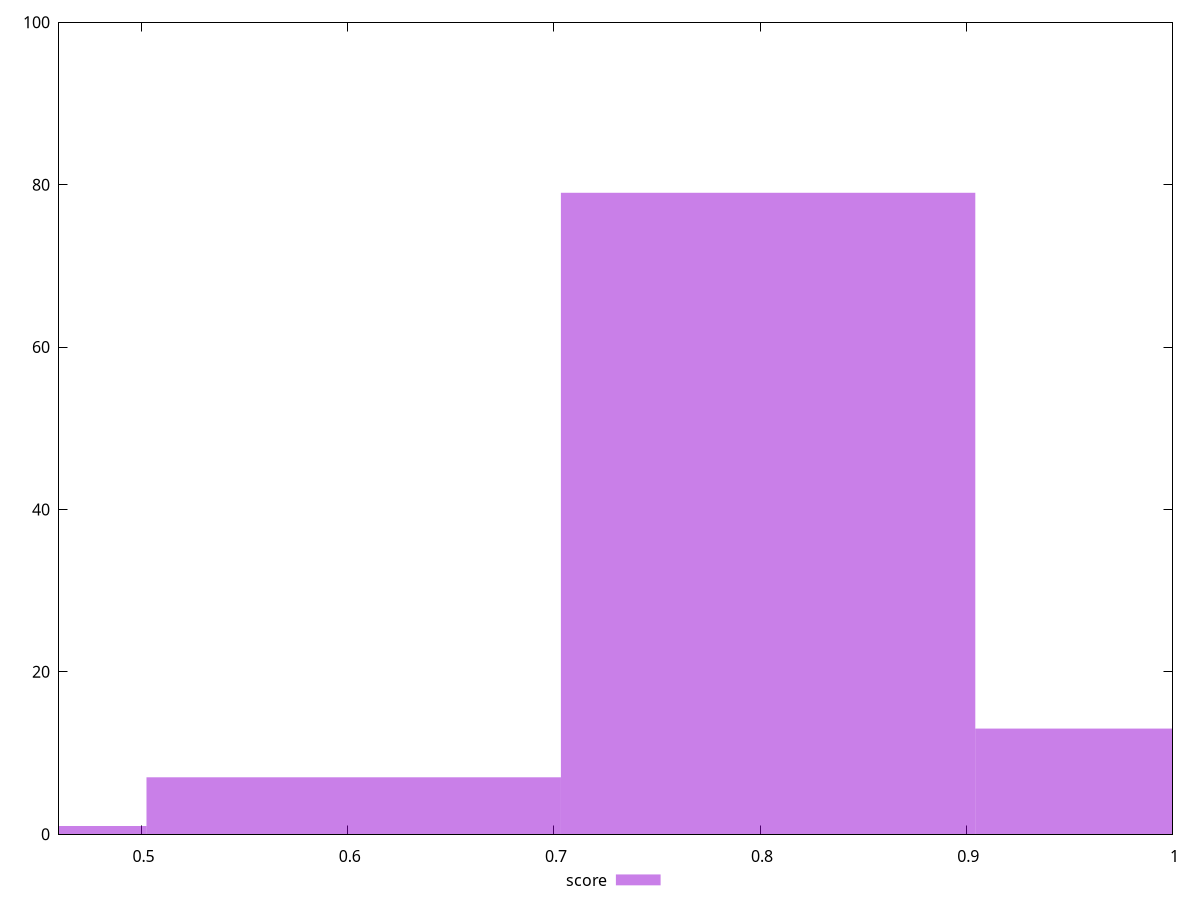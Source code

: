 reset

$score <<EOF
1.0048527368589082 13
0.8038821894871266 79
0.602911642115345 7
0.4019410947435633 1
EOF

set key outside below
set boxwidth 0.20097054737178166
set xrange [0.46:1]
set yrange [0:100]
set trange [0:100]
set style fill transparent solid 0.5 noborder
set terminal svg size 640, 490 enhanced background rgb 'white'
set output "report_00025_2021-02-22T21:38:55.199Z/unused-css-rules/samples/pages/score/histogram.svg"

plot $score title "score" with boxes

reset
